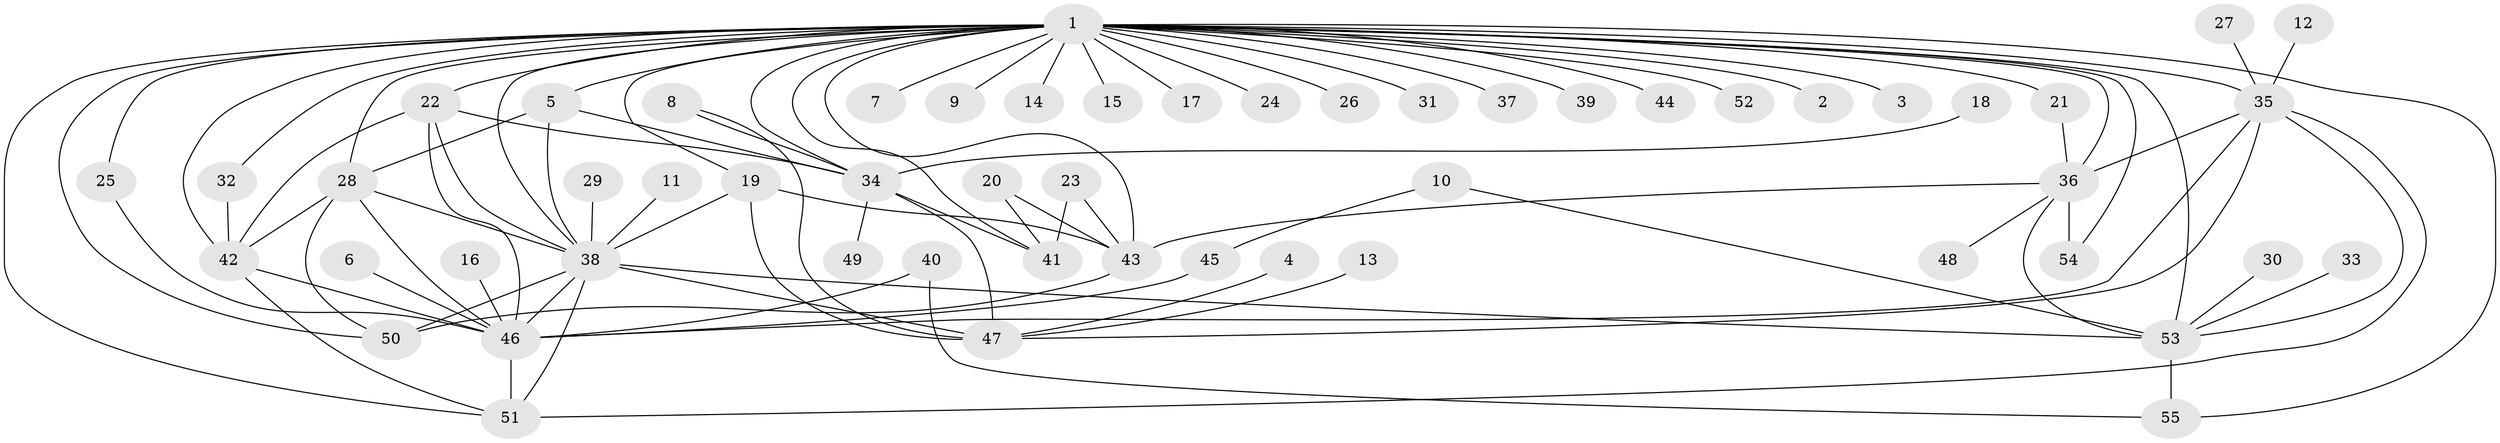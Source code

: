 // original degree distribution, {11: 0.009259259259259259, 27: 0.009259259259259259, 8: 0.027777777777777776, 17: 0.009259259259259259, 1: 0.42592592592592593, 7: 0.037037037037037035, 6: 0.018518518518518517, 2: 0.28703703703703703, 5: 0.037037037037037035, 3: 0.09259259259259259, 4: 0.027777777777777776, 14: 0.009259259259259259, 9: 0.009259259259259259}
// Generated by graph-tools (version 1.1) at 2025/25/03/09/25 03:25:55]
// undirected, 55 vertices, 94 edges
graph export_dot {
graph [start="1"]
  node [color=gray90,style=filled];
  1;
  2;
  3;
  4;
  5;
  6;
  7;
  8;
  9;
  10;
  11;
  12;
  13;
  14;
  15;
  16;
  17;
  18;
  19;
  20;
  21;
  22;
  23;
  24;
  25;
  26;
  27;
  28;
  29;
  30;
  31;
  32;
  33;
  34;
  35;
  36;
  37;
  38;
  39;
  40;
  41;
  42;
  43;
  44;
  45;
  46;
  47;
  48;
  49;
  50;
  51;
  52;
  53;
  54;
  55;
  1 -- 2 [weight=1.0];
  1 -- 3 [weight=1.0];
  1 -- 5 [weight=1.0];
  1 -- 7 [weight=1.0];
  1 -- 9 [weight=1.0];
  1 -- 14 [weight=1.0];
  1 -- 15 [weight=1.0];
  1 -- 17 [weight=1.0];
  1 -- 19 [weight=1.0];
  1 -- 21 [weight=1.0];
  1 -- 22 [weight=1.0];
  1 -- 24 [weight=1.0];
  1 -- 25 [weight=1.0];
  1 -- 26 [weight=1.0];
  1 -- 28 [weight=1.0];
  1 -- 31 [weight=1.0];
  1 -- 32 [weight=1.0];
  1 -- 34 [weight=1.0];
  1 -- 35 [weight=1.0];
  1 -- 36 [weight=1.0];
  1 -- 37 [weight=1.0];
  1 -- 38 [weight=1.0];
  1 -- 39 [weight=1.0];
  1 -- 41 [weight=1.0];
  1 -- 42 [weight=1.0];
  1 -- 43 [weight=2.0];
  1 -- 44 [weight=1.0];
  1 -- 50 [weight=1.0];
  1 -- 51 [weight=1.0];
  1 -- 52 [weight=1.0];
  1 -- 53 [weight=1.0];
  1 -- 54 [weight=1.0];
  1 -- 55 [weight=1.0];
  4 -- 47 [weight=1.0];
  5 -- 28 [weight=1.0];
  5 -- 34 [weight=1.0];
  5 -- 38 [weight=1.0];
  6 -- 46 [weight=1.0];
  8 -- 34 [weight=1.0];
  8 -- 47 [weight=1.0];
  10 -- 45 [weight=1.0];
  10 -- 53 [weight=1.0];
  11 -- 38 [weight=1.0];
  12 -- 35 [weight=1.0];
  13 -- 47 [weight=1.0];
  16 -- 46 [weight=1.0];
  18 -- 34 [weight=1.0];
  19 -- 38 [weight=1.0];
  19 -- 43 [weight=1.0];
  19 -- 47 [weight=1.0];
  20 -- 41 [weight=1.0];
  20 -- 43 [weight=1.0];
  21 -- 36 [weight=1.0];
  22 -- 34 [weight=1.0];
  22 -- 38 [weight=1.0];
  22 -- 42 [weight=1.0];
  22 -- 46 [weight=1.0];
  23 -- 41 [weight=1.0];
  23 -- 43 [weight=1.0];
  25 -- 46 [weight=1.0];
  27 -- 35 [weight=1.0];
  28 -- 38 [weight=1.0];
  28 -- 42 [weight=1.0];
  28 -- 46 [weight=1.0];
  28 -- 50 [weight=1.0];
  29 -- 38 [weight=1.0];
  30 -- 53 [weight=1.0];
  32 -- 42 [weight=1.0];
  33 -- 53 [weight=1.0];
  34 -- 41 [weight=1.0];
  34 -- 47 [weight=1.0];
  34 -- 49 [weight=1.0];
  35 -- 36 [weight=2.0];
  35 -- 46 [weight=1.0];
  35 -- 47 [weight=1.0];
  35 -- 51 [weight=1.0];
  35 -- 53 [weight=2.0];
  36 -- 43 [weight=1.0];
  36 -- 48 [weight=1.0];
  36 -- 53 [weight=1.0];
  36 -- 54 [weight=2.0];
  38 -- 46 [weight=1.0];
  38 -- 47 [weight=1.0];
  38 -- 50 [weight=1.0];
  38 -- 51 [weight=1.0];
  38 -- 53 [weight=2.0];
  40 -- 46 [weight=1.0];
  40 -- 55 [weight=1.0];
  42 -- 46 [weight=1.0];
  42 -- 51 [weight=1.0];
  43 -- 50 [weight=1.0];
  45 -- 46 [weight=1.0];
  46 -- 51 [weight=1.0];
  53 -- 55 [weight=1.0];
}
